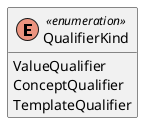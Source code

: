 @startuml
skinparam classAttributeIconSize 0
hide methods

enum QualifierKind <<enumeration>> {
  ValueQualifier
  ConceptQualifier
  TemplateQualifier
}
@enduml